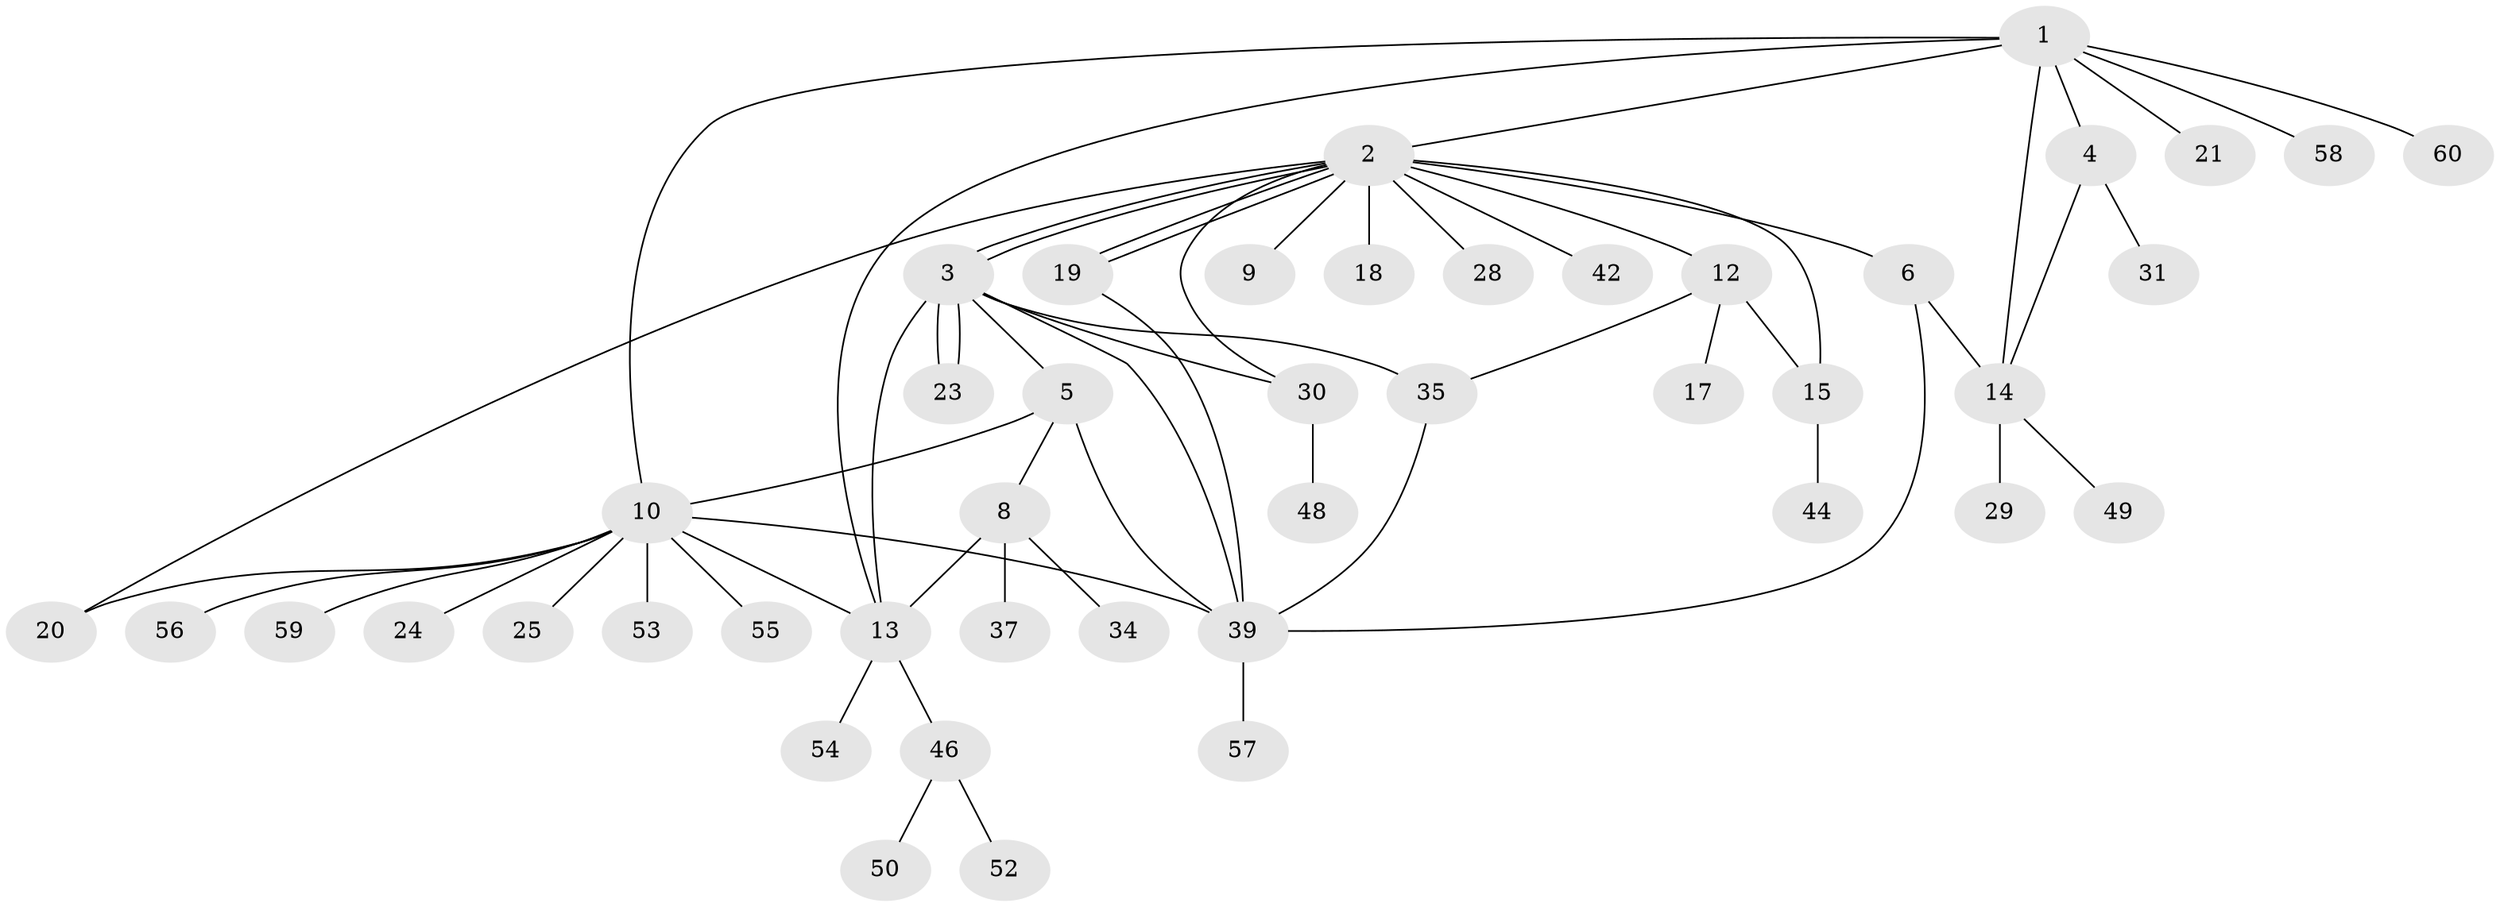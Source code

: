 // Generated by graph-tools (version 1.1) at 2025/51/02/27/25 19:51:56]
// undirected, 44 vertices, 61 edges
graph export_dot {
graph [start="1"]
  node [color=gray90,style=filled];
  1 [super="+33"];
  2 [super="+32"];
  3 [super="+22"];
  4 [super="+27"];
  5 [super="+7"];
  6 [super="+38"];
  8 [super="+11"];
  9;
  10 [super="+45"];
  12 [super="+40"];
  13 [super="+26"];
  14 [super="+51"];
  15 [super="+16"];
  17;
  18;
  19;
  20 [super="+43"];
  21;
  23;
  24;
  25;
  28;
  29;
  30 [super="+36"];
  31;
  34;
  35;
  37;
  39 [super="+41"];
  42;
  44;
  46 [super="+47"];
  48;
  49;
  50;
  52;
  53;
  54;
  55;
  56;
  57;
  58;
  59;
  60;
  1 -- 2;
  1 -- 4;
  1 -- 10;
  1 -- 13;
  1 -- 21;
  1 -- 58;
  1 -- 60;
  1 -- 14;
  2 -- 3;
  2 -- 3;
  2 -- 6 [weight=2];
  2 -- 9;
  2 -- 12;
  2 -- 15;
  2 -- 18;
  2 -- 19;
  2 -- 19;
  2 -- 20;
  2 -- 28;
  2 -- 30;
  2 -- 42;
  3 -- 5;
  3 -- 23;
  3 -- 23;
  3 -- 35;
  3 -- 39;
  3 -- 13;
  3 -- 30;
  4 -- 14;
  4 -- 31;
  5 -- 8;
  5 -- 10;
  5 -- 39;
  6 -- 14;
  6 -- 39;
  8 -- 13;
  8 -- 34;
  8 -- 37;
  10 -- 13;
  10 -- 20;
  10 -- 24;
  10 -- 25;
  10 -- 39;
  10 -- 53;
  10 -- 55;
  10 -- 56;
  10 -- 59;
  12 -- 17;
  12 -- 35;
  12 -- 15;
  13 -- 46;
  13 -- 54;
  14 -- 29;
  14 -- 49;
  15 -- 44;
  19 -- 39;
  30 -- 48;
  35 -- 39;
  39 -- 57;
  46 -- 50;
  46 -- 52;
}
